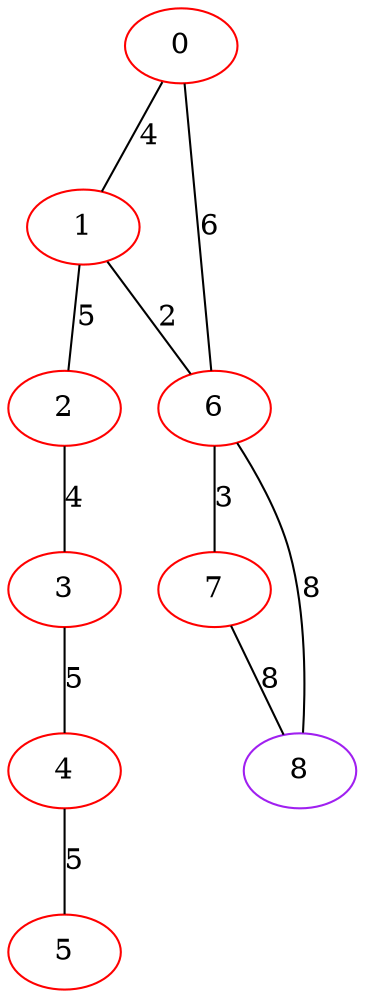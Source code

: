 graph "" {
0 [color=red, weight=1];
1 [color=red, weight=1];
2 [color=red, weight=1];
3 [color=red, weight=1];
4 [color=red, weight=1];
5 [color=red, weight=1];
6 [color=red, weight=1];
7 [color=red, weight=1];
8 [color=purple, weight=4];
0 -- 1  [key=0, label=4];
0 -- 6  [key=0, label=6];
1 -- 2  [key=0, label=5];
1 -- 6  [key=0, label=2];
2 -- 3  [key=0, label=4];
3 -- 4  [key=0, label=5];
4 -- 5  [key=0, label=5];
6 -- 8  [key=0, label=8];
6 -- 7  [key=0, label=3];
7 -- 8  [key=0, label=8];
}
